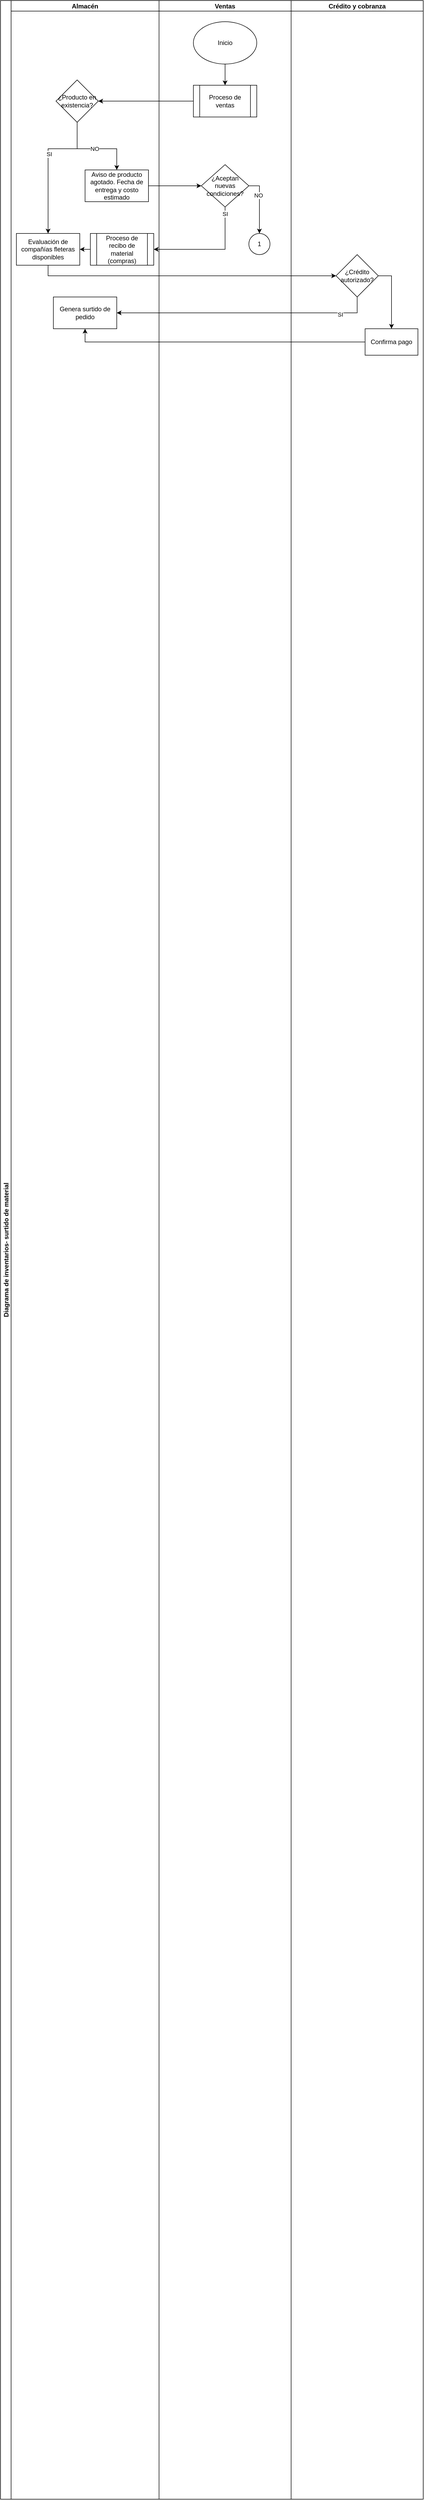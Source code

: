 <mxfile version="18.0.3" type="github">
  <diagram id="eHBg9pOx8zbzsj87ISut" name="Page-1">
    <mxGraphModel dx="1038" dy="5157" grid="1" gridSize="10" guides="1" tooltips="1" connect="1" arrows="1" fold="1" page="1" pageScale="1" pageWidth="827" pageHeight="1169" math="0" shadow="0">
      <root>
        <mxCell id="0" />
        <mxCell id="1" parent="0" />
        <mxCell id="t4oNonPoKeJsv296b4S--1" value="Diagrama de inventarios- surtido de material" style="swimlane;childLayout=stackLayout;resizeParent=1;resizeParentMax=0;startSize=20;horizontal=0;horizontalStack=1;" vertex="1" parent="1">
          <mxGeometry x="20" y="-4640" width="800" height="4720" as="geometry" />
        </mxCell>
        <mxCell id="t4oNonPoKeJsv296b4S--2" value="Almacén" style="swimlane;startSize=20;" vertex="1" parent="t4oNonPoKeJsv296b4S--1">
          <mxGeometry x="20" width="280" height="4720" as="geometry" />
        </mxCell>
        <mxCell id="t4oNonPoKeJsv296b4S--9" value="¿Producto en existencia?" style="rhombus;whiteSpace=wrap;html=1;" vertex="1" parent="t4oNonPoKeJsv296b4S--2">
          <mxGeometry x="85" y="150" width="80" height="80" as="geometry" />
        </mxCell>
        <mxCell id="t4oNonPoKeJsv296b4S--13" value="Evaluación de compañías fleteras disponibles" style="whiteSpace=wrap;html=1;" vertex="1" parent="t4oNonPoKeJsv296b4S--2">
          <mxGeometry x="10" y="440" width="120" height="60" as="geometry" />
        </mxCell>
        <mxCell id="t4oNonPoKeJsv296b4S--14" value="" style="edgeStyle=orthogonalEdgeStyle;rounded=0;orthogonalLoop=1;jettySize=auto;html=1;entryX=0.5;entryY=0;entryDx=0;entryDy=0;" edge="1" parent="t4oNonPoKeJsv296b4S--2" source="t4oNonPoKeJsv296b4S--9" target="t4oNonPoKeJsv296b4S--13">
          <mxGeometry relative="1" as="geometry">
            <Array as="points">
              <mxPoint x="125" y="280" />
              <mxPoint x="70" y="280" />
            </Array>
          </mxGeometry>
        </mxCell>
        <mxCell id="t4oNonPoKeJsv296b4S--15" value="SI" style="edgeLabel;html=1;align=center;verticalAlign=middle;resizable=0;points=[];" vertex="1" connectable="0" parent="t4oNonPoKeJsv296b4S--14">
          <mxGeometry x="-0.137" y="2" relative="1" as="geometry">
            <mxPoint as="offset" />
          </mxGeometry>
        </mxCell>
        <mxCell id="t4oNonPoKeJsv296b4S--11" value="Aviso de producto agotado. Fecha de entrega y costo estimado" style="whiteSpace=wrap;html=1;" vertex="1" parent="t4oNonPoKeJsv296b4S--2">
          <mxGeometry x="140" y="320" width="120" height="60" as="geometry" />
        </mxCell>
        <mxCell id="t4oNonPoKeJsv296b4S--12" value="NO" style="edgeStyle=orthogonalEdgeStyle;rounded=0;orthogonalLoop=1;jettySize=auto;html=1;" edge="1" parent="t4oNonPoKeJsv296b4S--2" source="t4oNonPoKeJsv296b4S--9" target="t4oNonPoKeJsv296b4S--11">
          <mxGeometry relative="1" as="geometry">
            <Array as="points">
              <mxPoint x="125" y="280" />
              <mxPoint x="200" y="280" />
            </Array>
          </mxGeometry>
        </mxCell>
        <mxCell id="t4oNonPoKeJsv296b4S--21" value="" style="edgeStyle=orthogonalEdgeStyle;rounded=0;orthogonalLoop=1;jettySize=auto;html=1;" edge="1" parent="t4oNonPoKeJsv296b4S--2" source="t4oNonPoKeJsv296b4S--18" target="t4oNonPoKeJsv296b4S--13">
          <mxGeometry relative="1" as="geometry" />
        </mxCell>
        <mxCell id="t4oNonPoKeJsv296b4S--18" value="Proceso de recibo de material (compras)" style="shape=process;whiteSpace=wrap;html=1;backgroundOutline=1;" vertex="1" parent="t4oNonPoKeJsv296b4S--2">
          <mxGeometry x="150" y="440" width="120" height="60" as="geometry" />
        </mxCell>
        <mxCell id="t4oNonPoKeJsv296b4S--27" value="Genera surtido de pedido" style="whiteSpace=wrap;html=1;" vertex="1" parent="t4oNonPoKeJsv296b4S--2">
          <mxGeometry x="80" y="560" width="120" height="60" as="geometry" />
        </mxCell>
        <mxCell id="t4oNonPoKeJsv296b4S--3" value="Ventas" style="swimlane;startSize=20;aspect=fixed;" vertex="1" parent="t4oNonPoKeJsv296b4S--1">
          <mxGeometry x="300" width="250" height="4720" as="geometry" />
        </mxCell>
        <mxCell id="t4oNonPoKeJsv296b4S--8" value="" style="edgeStyle=orthogonalEdgeStyle;rounded=0;orthogonalLoop=1;jettySize=auto;html=1;" edge="1" parent="t4oNonPoKeJsv296b4S--3" source="t4oNonPoKeJsv296b4S--6" target="t4oNonPoKeJsv296b4S--7">
          <mxGeometry relative="1" as="geometry" />
        </mxCell>
        <mxCell id="t4oNonPoKeJsv296b4S--6" value="Inicio" style="ellipse;whiteSpace=wrap;html=1;" vertex="1" parent="t4oNonPoKeJsv296b4S--3">
          <mxGeometry x="65" y="40" width="120" height="80" as="geometry" />
        </mxCell>
        <mxCell id="t4oNonPoKeJsv296b4S--7" value="Proceso de ventas" style="shape=process;whiteSpace=wrap;html=1;backgroundOutline=1;" vertex="1" parent="t4oNonPoKeJsv296b4S--3">
          <mxGeometry x="65" y="160" width="120" height="60" as="geometry" />
        </mxCell>
        <mxCell id="t4oNonPoKeJsv296b4S--23" style="edgeStyle=orthogonalEdgeStyle;rounded=0;orthogonalLoop=1;jettySize=auto;html=1;exitX=1;exitY=0.5;exitDx=0;exitDy=0;" edge="1" parent="t4oNonPoKeJsv296b4S--3" source="t4oNonPoKeJsv296b4S--16" target="t4oNonPoKeJsv296b4S--22">
          <mxGeometry relative="1" as="geometry" />
        </mxCell>
        <mxCell id="t4oNonPoKeJsv296b4S--24" value="NO" style="edgeLabel;html=1;align=center;verticalAlign=middle;resizable=0;points=[];" vertex="1" connectable="0" parent="t4oNonPoKeJsv296b4S--23">
          <mxGeometry x="-0.32" y="-2" relative="1" as="geometry">
            <mxPoint as="offset" />
          </mxGeometry>
        </mxCell>
        <mxCell id="t4oNonPoKeJsv296b4S--16" value="¿Aceptan nuevas condiciones?" style="rhombus;whiteSpace=wrap;html=1;" vertex="1" parent="t4oNonPoKeJsv296b4S--3">
          <mxGeometry x="80" y="310" width="90" height="80" as="geometry" />
        </mxCell>
        <mxCell id="t4oNonPoKeJsv296b4S--22" value="1" style="ellipse;whiteSpace=wrap;html=1;aspect=fixed;" vertex="1" parent="t4oNonPoKeJsv296b4S--3">
          <mxGeometry x="170" y="440" width="40" height="40" as="geometry" />
        </mxCell>
        <mxCell id="t4oNonPoKeJsv296b4S--4" value="Crédito y cobranza" style="swimlane;startSize=20;" vertex="1" parent="t4oNonPoKeJsv296b4S--1">
          <mxGeometry x="550" width="250" height="4720" as="geometry" />
        </mxCell>
        <mxCell id="t4oNonPoKeJsv296b4S--25" value="¿Crédito autorizado?" style="rhombus;whiteSpace=wrap;html=1;" vertex="1" parent="t4oNonPoKeJsv296b4S--4">
          <mxGeometry x="85" y="480" width="80" height="80" as="geometry" />
        </mxCell>
        <mxCell id="t4oNonPoKeJsv296b4S--30" value="Confirma pago" style="whiteSpace=wrap;html=1;" vertex="1" parent="t4oNonPoKeJsv296b4S--4">
          <mxGeometry x="140" y="620" width="100" height="50" as="geometry" />
        </mxCell>
        <mxCell id="t4oNonPoKeJsv296b4S--31" value="" style="edgeStyle=orthogonalEdgeStyle;rounded=0;orthogonalLoop=1;jettySize=auto;html=1;exitX=1;exitY=0.5;exitDx=0;exitDy=0;" edge="1" parent="t4oNonPoKeJsv296b4S--4" source="t4oNonPoKeJsv296b4S--25" target="t4oNonPoKeJsv296b4S--30">
          <mxGeometry relative="1" as="geometry" />
        </mxCell>
        <mxCell id="t4oNonPoKeJsv296b4S--10" value="" style="edgeStyle=orthogonalEdgeStyle;rounded=0;orthogonalLoop=1;jettySize=auto;html=1;" edge="1" parent="t4oNonPoKeJsv296b4S--1" source="t4oNonPoKeJsv296b4S--7" target="t4oNonPoKeJsv296b4S--9">
          <mxGeometry relative="1" as="geometry" />
        </mxCell>
        <mxCell id="t4oNonPoKeJsv296b4S--17" value="" style="edgeStyle=orthogonalEdgeStyle;rounded=0;orthogonalLoop=1;jettySize=auto;html=1;" edge="1" parent="t4oNonPoKeJsv296b4S--1" source="t4oNonPoKeJsv296b4S--11" target="t4oNonPoKeJsv296b4S--16">
          <mxGeometry relative="1" as="geometry" />
        </mxCell>
        <mxCell id="t4oNonPoKeJsv296b4S--19" value="" style="edgeStyle=orthogonalEdgeStyle;rounded=0;orthogonalLoop=1;jettySize=auto;html=1;" edge="1" parent="t4oNonPoKeJsv296b4S--1" source="t4oNonPoKeJsv296b4S--16" target="t4oNonPoKeJsv296b4S--18">
          <mxGeometry relative="1" as="geometry">
            <Array as="points">
              <mxPoint x="425" y="470" />
            </Array>
          </mxGeometry>
        </mxCell>
        <mxCell id="t4oNonPoKeJsv296b4S--20" value="SI" style="edgeLabel;html=1;align=center;verticalAlign=middle;resizable=0;points=[];" vertex="1" connectable="0" parent="t4oNonPoKeJsv296b4S--19">
          <mxGeometry x="-0.877" relative="1" as="geometry">
            <mxPoint as="offset" />
          </mxGeometry>
        </mxCell>
        <mxCell id="t4oNonPoKeJsv296b4S--26" value="" style="edgeStyle=orthogonalEdgeStyle;rounded=0;orthogonalLoop=1;jettySize=auto;html=1;" edge="1" parent="t4oNonPoKeJsv296b4S--1" source="t4oNonPoKeJsv296b4S--13" target="t4oNonPoKeJsv296b4S--25">
          <mxGeometry relative="1" as="geometry">
            <Array as="points">
              <mxPoint x="90" y="520" />
              <mxPoint x="675" y="520" />
            </Array>
          </mxGeometry>
        </mxCell>
        <mxCell id="t4oNonPoKeJsv296b4S--28" value="" style="edgeStyle=orthogonalEdgeStyle;rounded=0;orthogonalLoop=1;jettySize=auto;html=1;" edge="1" parent="t4oNonPoKeJsv296b4S--1" source="t4oNonPoKeJsv296b4S--25" target="t4oNonPoKeJsv296b4S--27">
          <mxGeometry relative="1" as="geometry">
            <Array as="points">
              <mxPoint x="675" y="590" />
            </Array>
          </mxGeometry>
        </mxCell>
        <mxCell id="t4oNonPoKeJsv296b4S--29" value="SI" style="edgeLabel;html=1;align=center;verticalAlign=middle;resizable=0;points=[];" vertex="1" connectable="0" parent="t4oNonPoKeJsv296b4S--28">
          <mxGeometry x="-0.742" y="3" relative="1" as="geometry">
            <mxPoint as="offset" />
          </mxGeometry>
        </mxCell>
        <mxCell id="t4oNonPoKeJsv296b4S--32" style="edgeStyle=orthogonalEdgeStyle;rounded=0;orthogonalLoop=1;jettySize=auto;html=1;entryX=0.5;entryY=1;entryDx=0;entryDy=0;" edge="1" parent="t4oNonPoKeJsv296b4S--1" source="t4oNonPoKeJsv296b4S--30" target="t4oNonPoKeJsv296b4S--27">
          <mxGeometry relative="1" as="geometry" />
        </mxCell>
      </root>
    </mxGraphModel>
  </diagram>
</mxfile>
